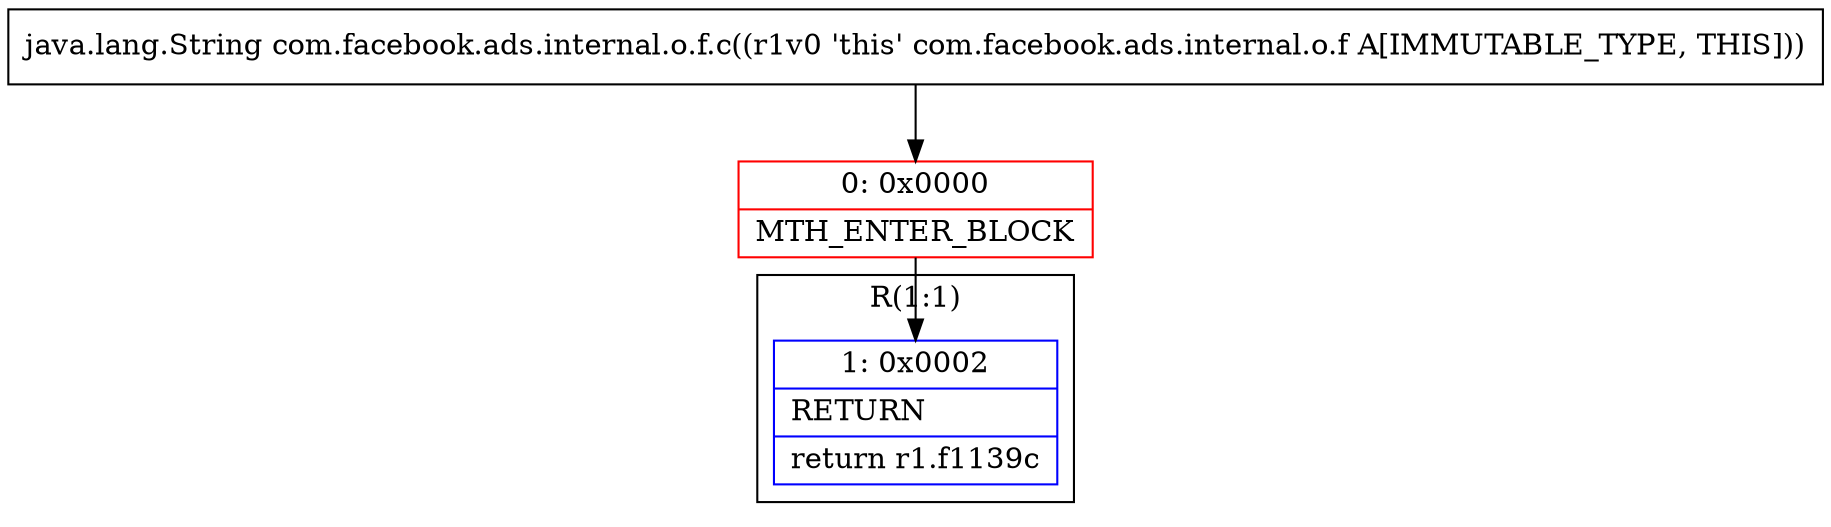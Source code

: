 digraph "CFG forcom.facebook.ads.internal.o.f.c()Ljava\/lang\/String;" {
subgraph cluster_Region_1008909822 {
label = "R(1:1)";
node [shape=record,color=blue];
Node_1 [shape=record,label="{1\:\ 0x0002|RETURN\l|return r1.f1139c\l}"];
}
Node_0 [shape=record,color=red,label="{0\:\ 0x0000|MTH_ENTER_BLOCK\l}"];
MethodNode[shape=record,label="{java.lang.String com.facebook.ads.internal.o.f.c((r1v0 'this' com.facebook.ads.internal.o.f A[IMMUTABLE_TYPE, THIS])) }"];
MethodNode -> Node_0;
Node_0 -> Node_1;
}

